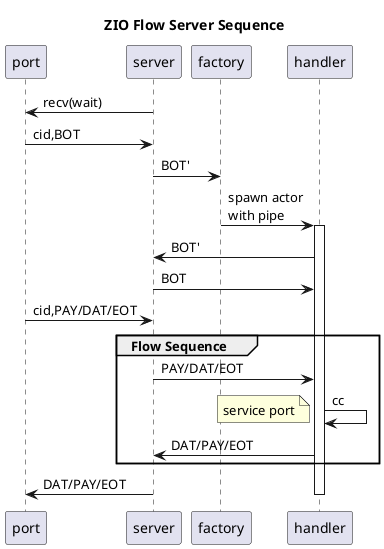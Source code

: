 @startuml
title ZIO Flow Server Sequence
participant "port" as port
participant "server" as sc
participant "factory" as factory
participant "handler" as app

sc -> port : recv(wait)
port -> sc : cid,BOT
sc -> factory : BOT'
factory -> app : spawn actor\nwith pipe
activate app
        app -> sc : BOT'
        sc -> app : BOT

        port -> sc : cid,PAY/DAT/EOT
        group Flow Sequence
                sc -> app : PAY/DAT/EOT
                app -> app : cc
                note left
                        service port
                end note
                app -> sc : DAT/PAY/EOT
        end
        sc -> port : DAT/PAY/EOT
deactivate app
@enduml
